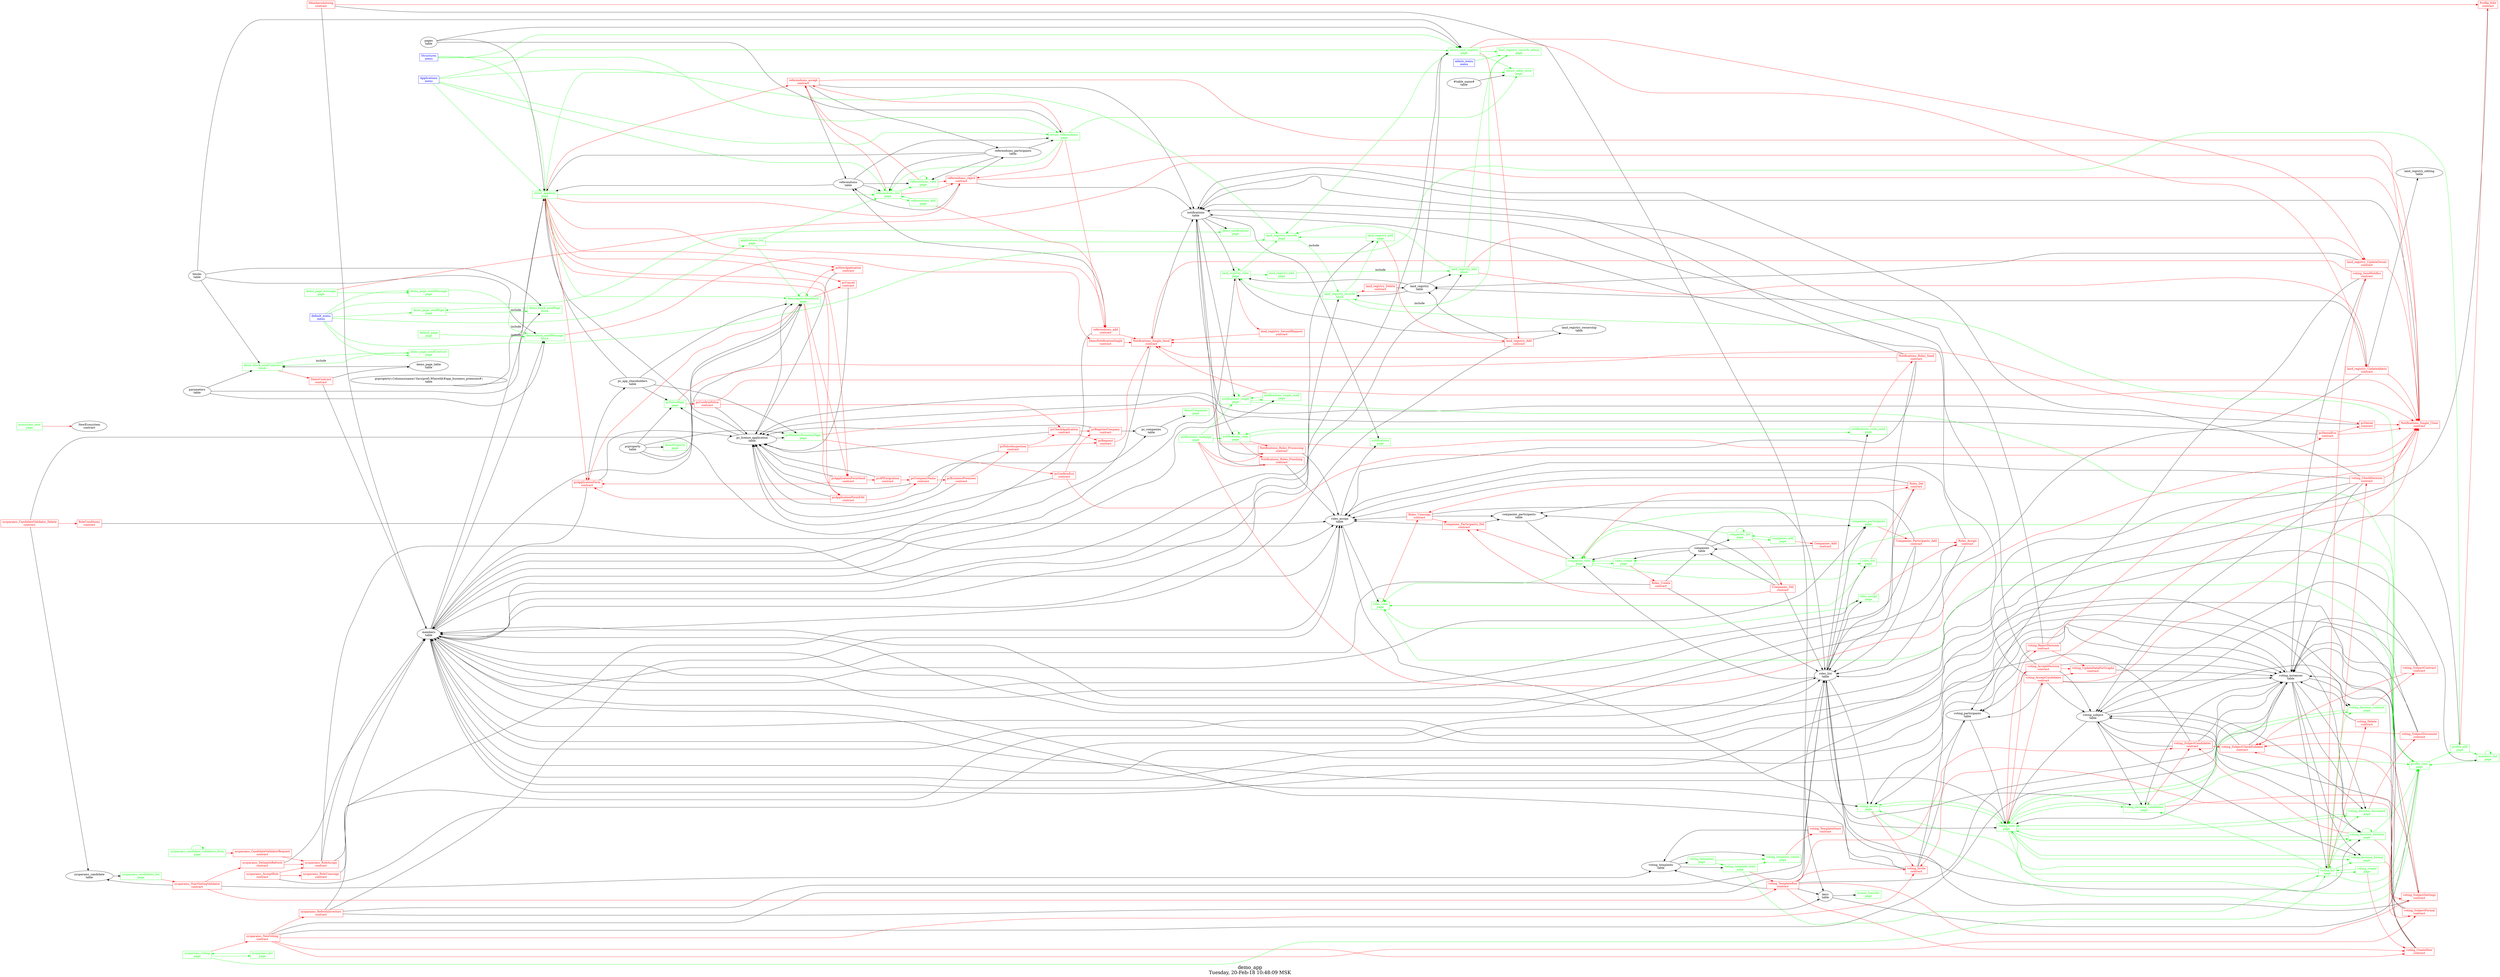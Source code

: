digraph G {
fontsize="24.0";
label="demo_app\nTuesday, 20-Feb-18 10:48:09 MSK";
rankdir=LR;
"demo_block_sendContract\nblock" -> "DemoContract\ncontract"  [ color=red ]
"parameters\ntable" -> "demo_block_sendContract\nblock"  [ color="" ]
"demo_page_table\ntable" -> "demo_block_sendContract\nblock"  [ color="" ]
"blocks\ntable" -> "demo_block_sendContract\nblock"  [ color="" ]
"demo_block_sendContract\nblock" -> "demo_page_sendContract\npage"  [ color=green ]
"demo_block_sendContract\nblock" [color=green, fontcolor=green, group=blocks, shape=record];
"demo_block_sendMessage\nblock" -> "DemoNotificationSingle\ncontract"  [ color=red ]
"parameters\ntable" -> "demo_block_sendMessage\nblock"  [ color="" ]
"members\ntable" -> "demo_block_sendMessage\nblock"  [ color="" ]
"blocks\ntable" -> "demo_block_sendMessage\nblock"  [ color="" ]
"demo_block_sendMessage\nblock" [color=green, fontcolor=green, group=blocks, shape=record];
"parameters\ntable" -> "demo_block_sendPage\nblock"  [ color="" ]
"blocks\ntable" -> "demo_block_sendPage\nblock"  [ color="" ]
"demo_block_sendPage\nblock" -> "demo_page_sendPage\npage"  [ color=green ]
"demo_block_sendPage\nblock" [color=green, fontcolor=green, group=blocks, shape=record];
"land_registry_edit\nblock" -> "land_registry_UpdateAdmin\ncontract"  [ color=red ]
"land_registry_edit\nblock" -> "land_registry_UpdateOwner\ncontract"  [ color=red ]
"land_registry\ntable" -> "land_registry_edit\nblock"  [ color="" ]
"members\ntable" -> "land_registry_edit\nblock"  [ color="" ]
"land_registry_edit\nblock" -> "land_registry_records\npage"  [ color=green ]
"land_registry_edit\nblock" -> "land_registry_records_admin\npage"  [ color=green ]
"land_registry_edit\nblock" [color=green, fontcolor=green, group=blocks, shape=record];
"land_registry_records\nblock" -> "land_registry_Delete\ncontract"  [ color=red ]
"land_registry\ntable" -> "land_registry_records\nblock"  [ color="" ]
"members\ntable" -> "land_registry_records\nblock"  [ color="" ]
"land_registry_records\nblock" -> "profile_view\npage"  [ color=green ]
"land_registry_records\nblock" -> "land_registry_view\npage"  [ color=green ]
"land_registry_records\nblock" -> "land_registry_add\npage"  [ color=green ]
"land_registry_records\nblock" [color=green, fontcolor=green, group=blocks, shape=record];
"Companies_Add\ncontract" -> "companies\ntable"  [ color="" ]
"Companies_Add\ncontract" [color=red, fontcolor=red, group=contracts, shape=record];
"Companies_Del\ncontract" -> "Companies_Participants_Del\ncontract"  [ color=red ]
"Companies_Del\ncontract" -> "roles_list\ntable"  [ color="" ]
"Companies_Del\ncontract" -> "companies_participants\ntable"  [ color="" ]
"Companies_Del\ncontract" -> "companies\ntable"  [ color="" ]
"Companies_Del\ncontract" [color=red, fontcolor=red, group=contracts, shape=record];
"Companies_Participants_Add\ncontract" -> "Roles_Assign\ncontract"  [ color=red ]
"Companies_Participants_Add\ncontract" -> "members\ntable"  [ color="" ]
"Companies_Participants_Add\ncontract" -> "roles_list\ntable"  [ color="" ]
"Companies_Participants_Add\ncontract" -> "companies_participants\ntable"  [ color="" ]
"Companies_Participants_Add\ncontract" [color=red, fontcolor=red, group=contracts, shape=record];
"Companies_Participants_Del\ncontract" -> "companies_participants\ntable"  [ color="" ]
"Companies_Participants_Del\ncontract" -> "roles_assign\ntable"  [ color="" ]
"Companies_Participants_Del\ncontract" [color=red, fontcolor=red, group=contracts, shape=record];
"DemoContract\ncontract" -> "members\ntable"  [ color="" ]
"DemoContract\ncontract" -> "demo_page_table\ntable"  [ color="" ]
"DemoContract\ncontract" [color=red, fontcolor=red, group=contracts, shape=record];
"DemoNotificationSingle\ncontract" -> "Notifications_Single_Send\ncontract"  [ color=red ]
"DemoNotificationSingle\ncontract" [color=red, fontcolor=red, group=contracts, shape=record];
"MembersAutoreg\ncontract" -> "Profile_Edit\ncontract"  [ color=red ]
"MembersAutoreg\ncontract" -> "keys\ntable"  [ color="" ]
"MembersAutoreg\ncontract" -> "members\ntable"  [ color="" ]
"MembersAutoreg\ncontract" [color=red, fontcolor=red, group=contracts, shape=record];
"Notifications_Roles_Finishing\ncontract" -> "notifications\ntable"  [ color="" ]
"Notifications_Roles_Finishing\ncontract" -> "roles_assign\ntable"  [ color="" ]
"Notifications_Roles_Finishing\ncontract" [color=red, fontcolor=red, group=contracts, shape=record];
"Notifications_Roles_Processing\ncontract" -> "notifications\ntable"  [ color="" ]
"Notifications_Roles_Processing\ncontract" -> "roles_assign\ntable"  [ color="" ]
"Notifications_Roles_Processing\ncontract" [color=red, fontcolor=red, group=contracts, shape=record];
"Notifications_Roles_Send\ncontract" -> "Notifications_Single_Send\ncontract"  [ color=red ]
"Notifications_Roles_Send\ncontract" -> "roles_assign\ntable"  [ color="" ]
"Notifications_Roles_Send\ncontract" -> "roles_list\ntable"  [ color="" ]
"Notifications_Roles_Send\ncontract" -> "notifications\ntable"  [ color="" ]
"Notifications_Roles_Send\ncontract" [color=red, fontcolor=red, group=contracts, shape=record];
"Notifications_Single_Close\ncontract" -> "notifications\ntable"  [ color="" ]
"Notifications_Single_Close\ncontract" [color=red, fontcolor=red, group=contracts, shape=record];
"Notifications_Single_Send\ncontract" -> "members\ntable"  [ color="" ]
"Notifications_Single_Send\ncontract" -> "notifications\ntable"  [ color="" ]
"Notifications_Single_Send\ncontract" [color=red, fontcolor=red, group=contracts, shape=record];
"Profile_Edit\ncontract" -> "members\ntable"  [ color="" ]
"Profile_Edit\ncontract" [color=red, fontcolor=red, group=contracts, shape=record];
"RoleConditions\ncontract" -> "roles_assign\ntable"  [ color="" ]
"RoleConditions\ncontract" [color=red, fontcolor=red, group=contracts, shape=record];
"Roles_Assign\ncontract" -> "roles_list\ntable"  [ color="" ]
"Roles_Assign\ncontract" -> "members\ntable"  [ color="" ]
"Roles_Assign\ncontract" -> "roles_assign\ntable"  [ color="" ]
"Roles_Assign\ncontract" [color=red, fontcolor=red, group=contracts, shape=record];
"Roles_Create\ncontract" -> "companies\ntable"  [ color="" ]
"Roles_Create\ncontract" -> "members\ntable"  [ color="" ]
"Roles_Create\ncontract" -> "roles_list\ntable"  [ color="" ]
"Roles_Create\ncontract" [color=red, fontcolor=red, group=contracts, shape=record];
"Roles_Del\ncontract" -> "Roles_Unassign\ncontract"  [ color=red ]
"Roles_Del\ncontract" -> "roles_list\ntable"  [ color="" ]
"Roles_Del\ncontract" -> "roles_assign\ntable"  [ color="" ]
"Roles_Del\ncontract" [color=red, fontcolor=red, group=contracts, shape=record];
"Roles_Unassign\ncontract" -> "Companies_Participants_Del\ncontract"  [ color=red ]
"Roles_Unassign\ncontract" -> "roles_assign\ntable"  [ color="" ]
"Roles_Unassign\ncontract" -> "roles_list\ntable"  [ color="" ]
"Roles_Unassign\ncontract" -> "companies_participants\ntable"  [ color="" ]
"Roles_Unassign\ncontract" [color=red, fontcolor=red, group=contracts, shape=record];
"land_registry_Add\ncontract" -> "Notifications_Single_Send\ncontract"  [ color=red ]
"land_registry_Add\ncontract" -> "members\ntable"  [ color="" ]
"land_registry_Add\ncontract" -> "land_registry\ntable"  [ color="" ]
"land_registry_Add\ncontract" -> "land_registry_ownership\ntable"  [ color="" ]
"land_registry_Add\ncontract" [color=red, fontcolor=red, group=contracts, shape=record];
"land_registry_Delete\ncontract" -> "land_registry\ntable"  [ color="" ]
"land_registry_Delete\ncontract" [color=red, fontcolor=red, group=contracts, shape=record];
"land_registry_SecondRequest\ncontract" -> "Notifications_Single_Send\ncontract"  [ color=red ]
"land_registry_SecondRequest\ncontract" [color=red, fontcolor=red, group=contracts, shape=record];
"land_registry_UpdateAdmin\ncontract" -> "Notifications_Single_Close\ncontract"  [ color=red ]
"land_registry_UpdateAdmin\ncontract" -> "land_registry\ntable"  [ color="" ]
"land_registry_UpdateAdmin\ncontract" -> "members\ntable"  [ color="" ]
"land_registry_UpdateAdmin\ncontract" -> "land_registry_editing\ntable"  [ color="" ]
"land_registry_UpdateAdmin\ncontract" [color=red, fontcolor=red, group=contracts, shape=record];
"land_registry_UpdateOwner\ncontract" -> "Notifications_Single_Close\ncontract"  [ color=red ]
"land_registry_UpdateOwner\ncontract" -> "land_registry\ntable"  [ color="" ]
"land_registry_UpdateOwner\ncontract" [color=red, fontcolor=red, group=contracts, shape=record];
"pcAPEmigration\ncontract" -> "pcCompanyName\ncontract"  [ color=red ]
"pcAPEmigration\ncontract" -> "pc_license_application\ntable"  [ color="" ]
"pcAPEmigration\ncontract" [color=red, fontcolor=red, group=contracts, shape=record];
"pcApplicationForm\ncontract" -> "members\ntable"  [ color="" ]
"pcApplicationForm\ncontract" -> "pc_license_application\ntable"  [ color="" ]
"pcApplicationForm\ncontract" -> "pc_app_shareholders\ntable"  [ color="" ]
"pcApplicationForm\ncontract" [color=red, fontcolor=red, group=contracts, shape=record];
"pcApplicationFormEdit\ncontract" -> "pcApplicationForm\ncontract"  [ color=red ]
"pcApplicationFormEdit\ncontract" -> "pcCompanyName\ncontract"  [ color=red ]
"pcApplicationFormEdit\ncontract" -> "pc_license_application\ntable"  [ color="" ]
"pcApplicationFormEdit\ncontract" [color=red, fontcolor=red, group=contracts, shape=record];
"pcApplicationFormSend\ncontract" -> "pcAPEmigration\ncontract"  [ color=red ]
"pcApplicationFormSend\ncontract" -> "pcApplicationForm\ncontract"  [ color=red ]
"pcApplicationFormSend\ncontract" -> "pc_license_application\ntable"  [ color="" ]
"pcApplicationFormSend\ncontract" [color=red, fontcolor=red, group=contracts, shape=record];
"pcBusinessPremises\ncontract" -> "pcPoliceInspection\ncontract"  [ color=red ]
"pcBusinessPremises\ncontract" -> "pc_license_application\ntable"  [ color="" ]
"pcBusinessPremises\ncontract" [color=red, fontcolor=red, group=contracts, shape=record];
"pcCancel\ncontract" -> "pc_license_application\ntable"  [ color="" ]
"pcCancel\ncontract" [color=red, fontcolor=red, group=contracts, shape=record];
"pcCheckApplication\ncontract" -> "pcRegisterCompany\ncontract"  [ color=red ]
"pcCheckApplication\ncontract" -> "pcRequest\ncontract"  [ color=red ]
"pcCheckApplication\ncontract" -> "pc_license_application\ntable"  [ color="" ]
"pcCheckApplication\ncontract" [color=red, fontcolor=red, group=contracts, shape=record];
"pcCompanyName\ncontract" -> "pcBusinessPremises\ncontract"  [ color=red ]
"pcCompanyName\ncontract" -> "pc_license_application\ntable"  [ color="" ]
"pcCompanyName\ncontract" -> "pc_companies\ntable"  [ color="" ]
"pcCompanyName\ncontract" [color=red, fontcolor=red, group=contracts, shape=record];
"pcConfirmEco\ncontract" -> "Notifications_Single_Close\ncontract"  [ color=red ]
"pcConfirmEco\ncontract" -> "pcRegisterCompany\ncontract"  [ color=red ]
"pcConfirmEco\ncontract" -> "pc_license_application\ntable"  [ color="" ]
"pcConfirmEco\ncontract" [color=red, fontcolor=red, group=contracts, shape=record];
"pcConfirmPolice\ncontract" -> "Notifications_Single_Close\ncontract"  [ color=red ]
"pcConfirmPolice\ncontract" -> "pcCheckApplication\ncontract"  [ color=red ]
"pcConfirmPolice\ncontract" -> "pc_license_application\ntable"  [ color="" ]
"pcConfirmPolice\ncontract" [color=red, fontcolor=red, group=contracts, shape=record];
"pcDenial\ncontract" -> "Notifications_Single_Close\ncontract"  [ color=red ]
"pcDenial\ncontract" -> "pc_license_application\ntable"  [ color="" ]
"pcDenial\ncontract" [color=red, fontcolor=red, group=contracts, shape=record];
"pcDenialEco\ncontract" -> "Notifications_Single_Close\ncontract"  [ color=red ]
"pcDenialEco\ncontract" -> "pcDenial\ncontract"  [ color=red ]
"pcDenialEco\ncontract" -> "pc_license_application\ntable"  [ color="" ]
"pcDenialEco\ncontract" [color=red, fontcolor=red, group=contracts, shape=record];
"pcNewApplication\ncontract" -> "pc_license_application\ntable"  [ color="" ]
"pcNewApplication\ncontract" [color=red, fontcolor=red, group=contracts, shape=record];
"pcPoliceInspection\ncontract" -> "pcCheckApplication\ncontract"  [ color=red ]
"pcPoliceInspection\ncontract" -> "pcRequest\ncontract"  [ color=red ]
"pcPoliceInspection\ncontract" -> "pc_license_application\ntable"  [ color="" ]
"pcPoliceInspection\ncontract" [color=red, fontcolor=red, group=contracts, shape=record];
"pcRegisterCompany\ncontract" -> "pc_license_application\ntable"  [ color="" ]
"pcRegisterCompany\ncontract" -> "pc_companies\ntable"  [ color="" ]
"pcRegisterCompany\ncontract" [color=red, fontcolor=red, group=contracts, shape=record];
"pcRequest\ncontract" -> "Notifications_Single_Send\ncontract"  [ color=red ]
"pcRequest\ncontract" [color=red, fontcolor=red, group=contracts, shape=record];
"referendums_accept\ncontract" -> "Notifications_Single_Close\ncontract"  [ color=red ]
"referendums_accept\ncontract" -> "referendums\ntable"  [ color="" ]
"referendums_accept\ncontract" -> "referendums_participants\ntable"  [ color="" ]
"referendums_accept\ncontract" -> "notifications\ntable"  [ color="" ]
"referendums_accept\ncontract" [color=red, fontcolor=red, group=contracts, shape=record];
"referendums_add\ncontract" -> "Notifications_Single_Send\ncontract"  [ color=red ]
"referendums_add\ncontract" -> "referendums\ntable"  [ color="" ]
"referendums_add\ncontract" -> "members\ntable"  [ color="" ]
"referendums_add\ncontract" [color=red, fontcolor=red, group=contracts, shape=record];
"referendums_reject\ncontract" -> "Notifications_Single_Close\ncontract"  [ color=red ]
"referendums_reject\ncontract" -> "referendums\ntable"  [ color="" ]
"referendums_reject\ncontract" -> "referendums_participants\ntable"  [ color="" ]
"referendums_reject\ncontract" -> "notifications\ntable"  [ color="" ]
"referendums_reject\ncontract" [color=red, fontcolor=red, group=contracts, shape=record];
"sysparams_AcceptRole\ncontract" -> "sysparams_RoleAssign\ncontract"  [ color=red ]
"sysparams_AcceptRole\ncontract" -> "sysparams_RoleUnassign\ncontract"  [ color=red ]
"sysparams_AcceptRole\ncontract" -> "roles_list\ntable"  [ color="" ]
"sysparams_AcceptRole\ncontract" [color=red, fontcolor=red, group=contracts, shape=record];
"sysparams_CandidateValidatorRequest\ncontract" -> "sysparams_RoleAssign\ncontract"  [ color=red ]
"sysparams_CandidateValidatorRequest\ncontract" [color=red, fontcolor=red, group=contracts, shape=record];
"sysparams_CandidateValidator_Delete\ncontract" -> "RoleConditions\ncontract"  [ color=red ]
"sysparams_CandidateValidator_Delete\ncontract" -> "sysparams_candidate\ntable"  [ color="" ]
"sysparams_CandidateValidator_Delete\ncontract" -> "roles_assign\ntable"  [ color="" ]
"sysparams_CandidateValidator_Delete\ncontract" [color=red, fontcolor=red, group=contracts, shape=record];
"sysparams_DelegateRefresh\ncontract" -> "sysparams_RoleAssign\ncontract"  [ color=red ]
"sysparams_DelegateRefresh\ncontract" -> "members\ntable"  [ color="" ]
"sysparams_DelegateRefresh\ncontract" [color=red, fontcolor=red, group=contracts, shape=record];
"sysparams_NewVoting\ncontract" -> "sysparams_RefreshInvestors\ncontract"  [ color=red ]
"sysparams_NewVoting\ncontract" -> "voting_CreateNew\ncontract"  [ color=red ]
"sysparams_NewVoting\ncontract" -> "voting_Invite\ncontract"  [ color=red ]
"sysparams_NewVoting\ncontract" -> "voting_SubjectFormal\ncontract"  [ color=red ]
"sysparams_NewVoting\ncontract" -> "voting_instances\ntable"  [ color="" ]
"sysparams_NewVoting\ncontract" -> "roles_list\ntable"  [ color="" ]
"sysparams_NewVoting\ncontract" [color=red, fontcolor=red, group=contracts, shape=record];
"sysparams_RefreshInvestors\ncontract" -> "roles_list\ntable"  [ color="" ]
"sysparams_RefreshInvestors\ncontract" -> "roles_assign\ntable"  [ color="" ]
"sysparams_RefreshInvestors\ncontract" -> "members\ntable"  [ color="" ]
"sysparams_RefreshInvestors\ncontract" -> "keys\ntable"  [ color="" ]
"sysparams_RefreshInvestors\ncontract" [color=red, fontcolor=red, group=contracts, shape=record];
"sysparams_RoleAssign\ncontract" -> "roles_list\ntable"  [ color="" ]
"sysparams_RoleAssign\ncontract" -> "members\ntable"  [ color="" ]
"sysparams_RoleAssign\ncontract" -> "roles_assign\ntable"  [ color="" ]
"sysparams_RoleAssign\ncontract" [color=red, fontcolor=red, group=contracts, shape=record];
"sysparams_RoleUnassign\ncontract" -> "roles_assign\ntable"  [ color="" ]
"sysparams_RoleUnassign\ncontract" [color=red, fontcolor=red, group=contracts, shape=record];
"sysparams_StartVotingValidator\ncontract" -> "sysparams_DelegateRefresh\ncontract"  [ color=red ]
"sysparams_StartVotingValidator\ncontract" -> "voting_TemplateRun\ncontract"  [ color=red ]
"sysparams_StartVotingValidator\ncontract" -> "voting_templates\ntable"  [ color="" ]
"sysparams_StartVotingValidator\ncontract" -> "sysparams_candidate\ntable"  [ color="" ]
"sysparams_StartVotingValidator\ncontract" [color=red, fontcolor=red, group=contracts, shape=record];
"voting_AcceptCandidates\ncontract" -> "Notifications_Single_Close\ncontract"  [ color=red ]
"voting_AcceptCandidates\ncontract" -> "voting_UpdateDataForGraphs\ncontract"  [ color=red ]
"voting_AcceptCandidates\ncontract" -> "voting_instances\ntable"  [ color="" ]
"voting_AcceptCandidates\ncontract" -> "voting_subject\ntable"  [ color="" ]
"voting_AcceptCandidates\ncontract" -> "voting_participants\ntable"  [ color="" ]
"voting_AcceptCandidates\ncontract" -> "notifications\ntable"  [ color="" ]
"voting_AcceptCandidates\ncontract" [color=red, fontcolor=red, group=contracts, shape=record];
"voting_AcceptDecision\ncontract" -> "Notifications_Single_Close\ncontract"  [ color=red ]
"voting_AcceptDecision\ncontract" -> "voting_UpdateDataForGraphs\ncontract"  [ color=red ]
"voting_AcceptDecision\ncontract" -> "voting_instances\ntable"  [ color="" ]
"voting_AcceptDecision\ncontract" -> "voting_subject\ntable"  [ color="" ]
"voting_AcceptDecision\ncontract" -> "voting_participants\ntable"  [ color="" ]
"voting_AcceptDecision\ncontract" -> "notifications\ntable"  [ color="" ]
"voting_AcceptDecision\ncontract" [color=red, fontcolor=red, group=contracts, shape=record];
"voting_CheckDecision\ncontract" -> "Notifications_Single_Close\ncontract"  [ color=red ]
"voting_CheckDecision\ncontract" -> "voting_instances\ntable"  [ color="" ]
"voting_CheckDecision\ncontract" -> "voting_subject\ntable"  [ color="" ]
"voting_CheckDecision\ncontract" -> "notifications\ntable"  [ color="" ]
"voting_CheckDecision\ncontract" -> "roles_list\ntable"  [ color="" ]
"voting_CheckDecision\ncontract" -> "roles_assign\ntable"  [ color="" ]
"voting_CheckDecision\ncontract" [color=red, fontcolor=red, group=contracts, shape=record];
"voting_CreateNew\ncontract" -> "voting_Invite\ncontract"  [ color=red ]
"voting_CreateNew\ncontract" -> "members\ntable"  [ color="" ]
"voting_CreateNew\ncontract" -> "voting_instances\ntable"  [ color="" ]
"voting_CreateNew\ncontract" [color=red, fontcolor=red, group=contracts, shape=record];
"voting_Delete\ncontract" -> "voting_instances\ntable"  [ color="" ]
"voting_Delete\ncontract" [color=red, fontcolor=red, group=contracts, shape=record];
"voting_Invite\ncontract" -> "voting_instances\ntable"  [ color="" ]
"voting_Invite\ncontract" -> "voting_participants\ntable"  [ color="" ]
"voting_Invite\ncontract" -> "members\ntable"  [ color="" ]
"voting_Invite\ncontract" -> "roles_assign\ntable"  [ color="" ]
"voting_Invite\ncontract" [color=red, fontcolor=red, group=contracts, shape=record];
"voting_RejectDecision\ncontract" -> "Notifications_Single_Close\ncontract"  [ color=red ]
"voting_RejectDecision\ncontract" -> "voting_UpdateDataForGraphs\ncontract"  [ color=red ]
"voting_RejectDecision\ncontract" -> "voting_instances\ntable"  [ color="" ]
"voting_RejectDecision\ncontract" -> "voting_participants\ntable"  [ color="" ]
"voting_RejectDecision\ncontract" -> "notifications\ntable"  [ color="" ]
"voting_RejectDecision\ncontract" [color=red, fontcolor=red, group=contracts, shape=record];
"voting_SendNotifics\ncontract" -> "Notifications_Single_Send\ncontract"  [ color=red ]
"voting_SendNotifics\ncontract" -> "voting_instances\ntable"  [ color="" ]
"voting_SendNotifics\ncontract" -> "voting_participants\ntable"  [ color="" ]
"voting_SendNotifics\ncontract" [color=red, fontcolor=red, group=contracts, shape=record];
"voting_SubjectCandidates\ncontract" -> "voting_SubjectCheckFulldata\ncontract"  [ color=red ]
"voting_SubjectCandidates\ncontract" -> "voting_instances\ntable"  [ color="" ]
"voting_SubjectCandidates\ncontract" -> "voting_subject\ntable"  [ color="" ]
"voting_SubjectCandidates\ncontract" -> "members\ntable"  [ color="" ]
"voting_SubjectCandidates\ncontract" [color=red, fontcolor=red, group=contracts, shape=record];
"voting_SubjectCheckFulldata\ncontract" -> "voting_instances\ntable"  [ color="" ]
"voting_SubjectCheckFulldata\ncontract" -> "voting_subject\ntable"  [ color="" ]
"voting_SubjectCheckFulldata\ncontract" [color=red, fontcolor=red, group=contracts, shape=record];
"voting_SubjectContract\ncontract" -> "voting_SubjectCheckFulldata\ncontract"  [ color=red ]
"voting_SubjectContract\ncontract" -> "voting_instances\ntable"  [ color="" ]
"voting_SubjectContract\ncontract" -> "voting_subject\ntable"  [ color="" ]
"voting_SubjectContract\ncontract" [color=red, fontcolor=red, group=contracts, shape=record];
"voting_SubjectDocument\ncontract" -> "voting_SubjectCheckFulldata\ncontract"  [ color=red ]
"voting_SubjectDocument\ncontract" -> "voting_instances\ntable"  [ color="" ]
"voting_SubjectDocument\ncontract" -> "voting_subject\ntable"  [ color="" ]
"voting_SubjectDocument\ncontract" [color=red, fontcolor=red, group=contracts, shape=record];
"voting_SubjectFormal\ncontract" -> "voting_SubjectCheckFulldata\ncontract"  [ color=red ]
"voting_SubjectFormal\ncontract" -> "voting_instances\ntable"  [ color="" ]
"voting_SubjectFormal\ncontract" -> "voting_subject\ntable"  [ color="" ]
"voting_SubjectFormal\ncontract" [color=red, fontcolor=red, group=contracts, shape=record];
"voting_SubjectSettings\ncontract" -> "voting_SubjectCheckFulldata\ncontract"  [ color=red ]
"voting_SubjectSettings\ncontract" -> "voting_instances\ntable"  [ color="" ]
"voting_SubjectSettings\ncontract" -> "roles_list\ntable"  [ color="" ]
"voting_SubjectSettings\ncontract" [color=red, fontcolor=red, group=contracts, shape=record];
"voting_TemplateRun\ncontract" -> "voting_CreateNew\ncontract"  [ color=red ]
"voting_TemplateRun\ncontract" -> "voting_Invite\ncontract"  [ color=red ]
"voting_TemplateRun\ncontract" -> "voting_SubjectCandidates\ncontract"  [ color=red ]
"voting_TemplateRun\ncontract" -> "voting_SubjectSettings\ncontract"  [ color=red ]
"voting_TemplateRun\ncontract" -> "voting_templates\ntable"  [ color="" ]
"voting_TemplateRun\ncontract" -> "keys\ntable"  [ color="" ]
"voting_TemplateRun\ncontract" -> "voting_instances\ntable"  [ color="" ]
"voting_TemplateRun\ncontract" -> "roles_list\ntable"  [ color="" ]
"voting_TemplateRun\ncontract" [color=red, fontcolor=red, group=contracts, shape=record];
"voting_TemplateStore\ncontract" -> "voting_templates\ntable"  [ color="" ]
"voting_TemplateStore\ncontract" [color=red, fontcolor=red, group=contracts, shape=record];
"voting_UpdateDataForGraphs\ncontract" -> "voting_instances\ntable"  [ color="" ]
"voting_UpdateDataForGraphs\ncontract" [color=red, fontcolor=red, group=contracts, shape=record];
"Applications\nmenu" -> "referendums_list\npage"  [ color=green ]
"Applications\nmenu" -> "land_registry_records\npage"  [ color=green ]
"Applications\nmenu" -> "struct_land_registry\npage"  [ color=green ]
"Applications\nmenu" -> "struct_referendums\npage"  [ color=green ]
"Applications\nmenu" -> "struct_appform\npage"  [ color=green ]
"Applications\nmenu" [color=blue, fontcolor=blue, group=menus, shape=record];
"Structures\nmenu" -> "struct_land_registry\npage"  [ color=green ]
"Structures\nmenu" -> "struct_referendums\npage"  [ color=green ]
"Structures\nmenu" -> "struct_appform\npage"  [ color=green ]
"Structures\nmenu" [color=blue, fontcolor=blue, group=menus, shape=record];
"admin_menu\nmenu" -> "land_registry_records_admin\npage"  [ color=green ]
"admin_menu\nmenu" [color=blue, fontcolor=blue, group=menus, shape=record];
"default_menu\nmenu" -> "demo_page_sendPage\npage"  [ color=green ]
"default_menu\nmenu" -> "demo_page_sendContract\npage"  [ color=green ]
"default_menu\nmenu" -> "demo_page_sendMessage\npage"  [ color=green ]
"default_menu\nmenu" -> "demo_notifications\npage"  [ color=green ]
"default_menu\nmenu" -> "profile_edit\npage"  [ color=green ]
"default_menu\nmenu" -> "applications_list\npage"  [ color=green ]
"default_menu\nmenu" [color=blue, fontcolor=blue, group=menus, shape=record];
"applications_list\npage" -> "referendums_list\npage"  [ color=green ]
"applications_list\npage" -> "land_registry_records\npage"  [ color=green ]
"applications_list\npage" -> "demoApplicationForm\npage"  [ color=green ]
"applications_list\npage" [color=green, fontcolor=green, group=pages, shape=record];
"companies_add\npage" -> "Companies_Add\ncontract"  [ color=red ]
"companies_add\npage" -> "companies_list\npage"  [ color=green ]
"companies_add\npage" [color=green, fontcolor=green, group=pages, shape=record];
"companies_list\npage" -> "Companies_Del\ncontract"  [ color=red ]
"companies\ntable" -> "companies_list\npage"  [ color="" ]
"companies_list\npage" -> "companies_view\npage"  [ color=green ]
"companies_list\npage" -> "companies_list\npage"  [ color=green ]
"companies_list\npage" -> "companies_add\npage"  [ color=green ]
"companies_list\npage" [color=green, fontcolor=green, group=pages, shape=record];
"companies_participants\npage" -> "Companies_Participants_Add\ncontract"  [ color=red ]
"companies\ntable" -> "companies_participants\npage"  [ color="" ]
"members\ntable" -> "companies_participants\npage"  [ color="" ]
"roles_list\ntable" -> "companies_participants\npage"  [ color="" ]
"companies_participants\npage" -> "companies_view\npage"  [ color=green ]
"companies_participants\npage" [color=green, fontcolor=green, group=pages, shape=record];
"companies_view\npage" -> "Roles_Del\ncontract"  [ color=red ]
"companies_view\npage" -> "Companies_Participants_Del\ncontract"  [ color=red ]
"companies\ntable" -> "companies_view\npage"  [ color="" ]
"roles_list\ntable" -> "companies_view\npage"  [ color="" ]
"companies_participants\ntable" -> "companies_view\npage"  [ color="" ]
"companies_view\npage" -> "roles_view\npage"  [ color=green ]
"companies_view\npage" -> "companies_view\npage"  [ color=green ]
"companies_view\npage" -> "roles_create\npage"  [ color=green ]
"companies_view\npage" -> "profile_view\npage"  [ color=green ]
"companies_view\npage" [color=green, fontcolor=green, group=pages, shape=record];
"default_page\npage" -> "demo_block_sendMessage\nblock"  [ color=green, label=include ]
"default_page\npage" [color=green, fontcolor=green, group=pages, shape=record];
"demoApplicationForm\npage" -> "pcApplicationFormEdit\ncontract"  [ color=red ]
"demoApplicationForm\npage" -> "pcNewApplication\ncontract"  [ color=red ]
"demoApplicationForm\npage" -> "pcApplicationFormSend\ncontract"  [ color=red ]
"demoApplicationForm\npage" -> "pcApplicationForm\ncontract"  [ color=red ]
"demoApplicationForm\npage" -> "pcCancel\ncontract"  [ color=red ]
"members\ntable" -> "demoApplicationForm\npage"  [ color="" ]
"pc_license_application\ntable" -> "demoApplicationForm\npage"  [ color="" ]
"pc_app_shareholders\ntable" -> "demoApplicationForm\npage"  [ color="" ]
"pcproperty\ntable" -> "demoApplicationForm\npage"  [ color="" ]
"pcproperty\ntable" -> "demoApplicationForm\npage"  [ color="" ]
"demoApplicationForm\npage" -> "demoApplicationForm\npage"  [ color=green ]
"demoApplicationForm\npage" [color=green, fontcolor=green, group=pages, shape=record];
"pc_companies\ntable" -> "demoCompanies\npage"  [ color="" ]
"demoCompanies\npage" [color=green, fontcolor=green, group=pages, shape=record];
"pcproperty\ntable" -> "demoProperty\npage"  [ color="" ]
"demoProperty\npage" [color=green, fontcolor=green, group=pages, shape=record];
"notifications\ntable" -> "demo_notifications\npage"  [ color="" ]
"demo_notifications\npage" [color=green, fontcolor=green, group=pages, shape=record];
"demo_page_message\npage" -> "Notifications_Single_Close\ncontract"  [ color=red ]
"demo_page_message\npage" -> "demo_page_sendMessage\npage"  [ color=green ]
"demo_page_message\npage" [color=green, fontcolor=green, group=pages, shape=record];
"demo_page_sendContract\npage" -> "demo_block_sendContract\nblock"  [ color=green, label=include ]
"demo_page_sendContract\npage" [color=green, fontcolor=green, group=pages, shape=record];
"demo_page_sendMessage\npage" -> "demo_block_sendMessage\nblock"  [ color=green, label=include ]
"demo_page_sendMessage\npage" [color=green, fontcolor=green, group=pages, shape=record];
"demo_page_sendPage\npage" -> "demo_block_sendPage\nblock"  [ color=green, label=include ]
"demo_page_sendPage\npage" [color=green, fontcolor=green, group=pages, shape=record];
"ecosystem_new\npage" -> "NewEcosystem\ncontract"  [ color=red ]
"ecosystem_new\npage" [color=green, fontcolor=green, group=pages, shape=record];
"land_registry_add\npage" -> "land_registry_Add\ncontract"  [ color=red ]
"members\ntable" -> "land_registry_add\npage"  [ color="" ]
"land_registry_add\npage" -> "land_registry_records\npage"  [ color=green ]
"land_registry_add\npage" [color=green, fontcolor=green, group=pages, shape=record];
"land_registry_edit\npage" -> "land_registry_edit\nblock"  [ color=green, label=include ]
"land_registry_edit\npage" [color=green, fontcolor=green, group=pages, shape=record];
"land_registry_records\npage" -> "land_registry_records\nblock"  [ color=green, label=include ]
"land_registry_records\npage" [color=green, fontcolor=green, group=pages, shape=record];
"land_registry_records_admin\npage" -> "land_registry_records\nblock"  [ color=green, label=include ]
"land_registry_records_admin\npage" [color=green, fontcolor=green, group=pages, shape=record];
"land_registry_view\npage" -> "land_registry_SecondRequest\ncontract"  [ color=red ]
"land_registry\ntable" -> "land_registry_view\npage"  [ color="" ]
"land_registry_ownership\ntable" -> "land_registry_view\npage"  [ color="" ]
"members\ntable" -> "land_registry_view\npage"  [ color="" ]
"notifications\ntable" -> "land_registry_view\npage"  [ color="" ]
"land_registry_view\npage" -> "land_registry_records\npage"  [ color=green ]
"land_registry_view\npage" -> "land_registry_view\npage"  [ color=green ]
"land_registry_view\npage" -> "land_registry_edit\npage"  [ color=green ]
"land_registry_view\npage" [color=green, fontcolor=green, group=pages, shape=record];
"members\ntable" -> "members_list\npage"  [ color="" ]
"members_list\npage" -> "profile_view\npage"  [ color=green ]
"members_list\npage" -> "members_list\npage"  [ color=green ]
"members_list\npage" [color=green, fontcolor=green, group=pages, shape=record];
"keys\ntable" -> "money_transfer\npage"  [ color="" ]
"money_transfer\npage" [color=green, fontcolor=green, group=pages, shape=record];
"notifications\ntable" -> "notifications\npage"  [ color="" ]
"roles_assign\ntable" -> "notifications\npage"  [ color="" ]
"notifications\npage" [color=green, fontcolor=green, group=pages, shape=record];
"notifications_roles\npage" -> "Notifications_Roles_Processing\ncontract"  [ color=red ]
"notifications_roles\npage" -> "Notifications_Roles_Finishing\ncontract"  [ color=red ]
"notifications\ntable" -> "notifications_roles\npage"  [ color="" ]
"notifications_roles\npage" -> "notifications_roles\npage"  [ color=green ]
"notifications_roles\npage" -> "notifications_roles_send\npage"  [ color=green ]
"notifications_roles\npage" [color=green, fontcolor=green, group=pages, shape=record];
"notifications_roles_send\npage" -> "Notifications_Roles_Send\ncontract"  [ color=red ]
"roles_list\ntable" -> "notifications_roles_send\npage"  [ color="" ]
"notifications_roles_send\npage" -> "notifications_roles\npage"  [ color=green ]
"notifications_roles_send\npage" [color=green, fontcolor=green, group=pages, shape=record];
"notifications_single\npage" -> "Notifications_Single_Close\ncontract"  [ color=red ]
"notifications\ntable" -> "notifications_single\npage"  [ color="" ]
"notifications_single\npage" -> "profile_view\npage"  [ color=green ]
"notifications_single\npage" -> "notifications_single\npage"  [ color=green ]
"notifications_single\npage" -> "notifications_single_send\npage"  [ color=green ]
"notifications_single\npage" [color=green, fontcolor=green, group=pages, shape=record];
"notifications_single_send\npage" -> "Notifications_Single_Send\ncontract"  [ color=red ]
"members\ntable" -> "notifications_single_send\npage"  [ color="" ]
"notifications_single_send\npage" -> "notifications_single\npage"  [ color=green ]
"notifications_single_send\npage" [color=green, fontcolor=green, group=pages, shape=record];
"notifications_testpage\npage" -> "Notifications_Single_Close\ncontract"  [ color=red ]
"notifications_testpage\npage" -> "Notifications_Roles_Processing\ncontract"  [ color=red ]
"notifications_testpage\npage" -> "Notifications_Roles_Finishing\ncontract"  [ color=red ]
"notifications_testpage\npage" -> "notifications_single\npage"  [ color=green ]
"notifications_testpage\npage" -> "notifications_roles\npage"  [ color=green ]
"notifications_testpage\npage" [color=green, fontcolor=green, group=pages, shape=record];
"pcMinistryEconomyPage\npage" -> "pcDenialEco\ncontract"  [ color=red ]
"pcMinistryEconomyPage\npage" -> "pcConfirmEco\ncontract"  [ color=red ]
"pc_license_application\ntable" -> "pcMinistryEconomyPage\npage"  [ color="" ]
"pcproperty\ntable" -> "pcMinistryEconomyPage\npage"  [ color="" ]
"pc_app_shareholders\ntable" -> "pcMinistryEconomyPage\npage"  [ color="" ]
"pcMinistryEconomyPage\npage" [color=green, fontcolor=green, group=pages, shape=record];
"pcPolicePage\npage" -> "pcDenial\ncontract"  [ color=red ]
"pcPolicePage\npage" -> "pcConfirmPolice\ncontract"  [ color=red ]
"pc_license_application\ntable" -> "pcPolicePage\npage"  [ color="" ]
"pcproperty\ntable" -> "pcPolicePage\npage"  [ color="" ]
"pc_app_shareholders\ntable" -> "pcPolicePage\npage"  [ color="" ]
"pcPolicePage\npage" [color=green, fontcolor=green, group=pages, shape=record];
"profile_edit\npage" -> "Profile_Edit\ncontract"  [ color=red ]
"members\ntable" -> "profile_edit\npage"  [ color="" ]
"profile_edit\npage" -> "members_list\npage"  [ color=green ]
"profile_edit\npage" [color=green, fontcolor=green, group=pages, shape=record];
"members\ntable" -> "profile_view\npage"  [ color="" ]
"keys\ntable" -> "profile_view\npage"  [ color="" ]
"profile_view\npage" -> "profile_edit\npage"  [ color=green ]
"profile_view\npage" [color=green, fontcolor=green, group=pages, shape=record];
"referendums_add\npage" -> "referendums_add\ncontract"  [ color=red ]
"referendums_add\npage" -> "referendums_list\npage"  [ color=green ]
"referendums_add\npage" [color=green, fontcolor=green, group=pages, shape=record];
"referendums_list\npage" -> "referendums_reject\ncontract"  [ color=red ]
"referendums_list\npage" -> "referendums_accept\ncontract"  [ color=red ]
"referendums\ntable" -> "referendums_list\npage"  [ color="" ]
"referendums_participants\ntable" -> "referendums_list\npage"  [ color="" ]
"referendums_list\npage" -> "referendums_view\npage"  [ color=green ]
"referendums_list\npage" -> "referendums_list\npage"  [ color=green ]
"referendums_list\npage" -> "referendums_add\npage"  [ color=green ]
"referendums_list\npage" [color=green, fontcolor=green, group=pages, shape=record];
"referendums_view\npage" -> "referendums_accept\ncontract"  [ color=red ]
"referendums_view\npage" -> "referendums_reject\ncontract"  [ color=red ]
"referendums\ntable" -> "referendums_view\npage"  [ color="" ]
"referendums_participants\ntable" -> "referendums_view\npage"  [ color="" ]
"referendums_view\npage" -> "referendums_view\npage"  [ color=green ]
"referendums_view\npage" [color=green, fontcolor=green, group=pages, shape=record];
"roles_assign\npage" -> "Roles_Assign\ncontract"  [ color=red ]
"roles_list\ntable" -> "roles_assign\npage"  [ color="" ]
"members\ntable" -> "roles_assign\npage"  [ color="" ]
"roles_assign\npage" -> "roles_view\npage"  [ color=green ]
"roles_assign\npage" [color=green, fontcolor=green, group=pages, shape=record];
"roles_create\npage" -> "Roles_Create\ncontract"  [ color=red ]
"companies\ntable" -> "roles_create\npage"  [ color="" ]
"roles_create\npage" -> "companies_view\npage"  [ color=green ]
"roles_create\npage" -> "roles_list\npage"  [ color=green ]
"roles_create\npage" [color=green, fontcolor=green, group=pages, shape=record];
"roles_list\npage" -> "Roles_Del\ncontract"  [ color=red ]
"roles_list\ntable" -> "roles_list\npage"  [ color="" ]
"roles_list\npage" -> "profile_view\npage"  [ color=green ]
"roles_list\npage" -> "roles_view\npage"  [ color=green ]
"roles_list\npage" -> "roles_create\npage"  [ color=green ]
"roles_list\npage" [color=green, fontcolor=green, group=pages, shape=record];
"roles_view\npage" -> "Roles_Unassign\ncontract"  [ color=red ]
"roles_assign\ntable" -> "roles_view\npage"  [ color="" ]
"roles_view\npage" -> "profile_view\npage"  [ color=green ]
"roles_view\npage" -> "roles_view\npage"  [ color=green ]
"roles_view\npage" [color=green, fontcolor=green, group=pages, shape=record];
"struct_appform\npage" -> "pcApplicationFormEdit\ncontract"  [ color=red ]
"struct_appform\npage" -> "pcNewApplication\ncontract"  [ color=red ]
"struct_appform\npage" -> "pcApplicationFormSend\ncontract"  [ color=red ]
"struct_appform\npage" -> "pcApplicationForm\ncontract"  [ color=red ]
"struct_appform\npage" -> "pcCancel\ncontract"  [ color=red ]
"struct_appform\npage" -> "referendums_accept\ncontract"  [ color=red ]
"struct_appform\npage" -> "referendums_add\ncontract"  [ color=red ]
"struct_appform\npage" -> "referendums_reject\ncontract"  [ color=red ]
"pages\ntable" -> "struct_appform\npage"  [ color="" ]
"members\ntable" -> "struct_appform\npage"  [ color="" ]
"pc_license_application\ntable" -> "struct_appform\npage"  [ color="" ]
"pc_app_shareholders\ntable" -> "struct_appform\npage"  [ color="" ]
"pcproperty).Columns(name).Vars(pref).WhereId(#app_business_premises#)\ntable" -> "struct_appform\npage"  [ color="" ]
"referendums\ntable" -> "struct_appform\npage"  [ color="" ]
"referendums_participants\ntable" -> "struct_appform\npage"  [ color="" ]
"struct_appform\npage" -> "struct_table_show\npage"  [ color=green ]
"struct_appform\npage" -> "demoApplicationForm\npage"  [ color=green ]
"struct_appform\npage" -> "referendums_list\npage"  [ color=green ]
"struct_appform\npage" [color=green, fontcolor=green, group=pages, shape=record];
"struct_land_registry\npage" -> "land_registry_Add\ncontract"  [ color=red ]
"struct_land_registry\npage" -> "land_registry_UpdateAdmin\ncontract"  [ color=red ]
"struct_land_registry\npage" -> "land_registry_UpdateOwner\ncontract"  [ color=red ]
"blocks\ntable" -> "struct_land_registry\npage"  [ color="" ]
"land_registry\ntable" -> "struct_land_registry\npage"  [ color="" ]
"pages\ntable" -> "struct_land_registry\npage"  [ color="" ]
"members\ntable" -> "struct_land_registry\npage"  [ color="" ]
"struct_land_registry\npage" -> "struct_table_show\npage"  [ color=green ]
"struct_land_registry\npage" -> "land_registry_records\npage"  [ color=green ]
"struct_land_registry\npage" -> "land_registry_records_admin\npage"  [ color=green ]
"struct_land_registry\npage" [color=green, fontcolor=green, group=pages, shape=record];
"struct_referendums\npage" -> "referendums_reject\ncontract"  [ color=red ]
"struct_referendums\npage" -> "referendums_accept\ncontract"  [ color=red ]
"struct_referendums\npage" -> "referendums_add\ncontract"  [ color=red ]
"pages\ntable" -> "struct_referendums\npage"  [ color="" ]
"referendums\ntable" -> "struct_referendums\npage"  [ color="" ]
"referendums_participants\ntable" -> "struct_referendums\npage"  [ color="" ]
"struct_referendums\npage" -> "struct_table_show\npage"  [ color=green ]
"struct_referendums\npage" -> "referendums_list\npage"  [ color=green ]
"struct_referendums\npage" [color=green, fontcolor=green, group=pages, shape=record];
"#table_name#\ntable" -> "struct_table_show\npage"  [ color="" ]
"struct_table_show\npage" [color=green, fontcolor=green, group=pages, shape=record];
"sysparams_candidate_validators_form\npage" -> "sysparams_CandidateValidatorRequest\ncontract"  [ color=red ]
"sysparams_candidate_validators_form\npage" -> "sysparams_candidate_validators_form\npage"  [ color=green ]
"sysparams_candidate_validators_form\npage" [color=green, fontcolor=green, group=pages, shape=record];
"sysparams_candidates_list\npage" -> "sysparams_StartVotingValidator\ncontract"  [ color=red ]
"sysparams_candidate\ntable" -> "sysparams_candidates_list\npage"  [ color="" ]
"sysparams_candidates_list\npage" [color=green, fontcolor=green, group=pages, shape=record];
"sysparams_list\npage" -> "sysparams_voting\npage"  [ color=green ]
"sysparams_list\npage" [color=green, fontcolor=green, group=pages, shape=record];
"sysparams_voting\npage" -> "sysparams_NewVoting\ncontract"  [ color=red ]
"sysparams_voting\npage" -> "sysparams_list\npage"  [ color=green ]
"sysparams_voting\npage" -> "voting_list\npage"  [ color=green ]
"sysparams_voting\npage" [color=green, fontcolor=green, group=pages, shape=record];
"voting_create\npage" -> "voting_CreateNew\ncontract"  [ color=red ]
"voting_create\npage" -> "voting_list\npage"  [ color=green ]
"voting_create\npage" [color=green, fontcolor=green, group=pages, shape=record];
"voting_decision_candidates\npage" -> "voting_SubjectCandidates\ncontract"  [ color=red ]
"voting_decision_candidates\npage" -> "voting_SubjectSettings\ncontract"  [ color=red ]
"voting_instances\ntable" -> "voting_decision_candidates\npage"  [ color="" ]
"voting_subject\ntable" -> "voting_decision_candidates\npage"  [ color="" ]
"roles_list\ntable" -> "voting_decision_candidates\npage"  [ color="" ]
"voting_decision_candidates\npage" -> "voting_decision_candidates\npage"  [ color=green ]
"voting_decision_candidates\npage" -> "profile_view\npage"  [ color=green ]
"voting_decision_candidates\npage" -> "voting_view\npage"  [ color=green ]
"voting_decision_candidates\npage" [color=green, fontcolor=green, group=pages, shape=record];
"voting_decision_contract\npage" -> "voting_SubjectContract\ncontract"  [ color=red ]
"voting_instances\ntable" -> "voting_decision_contract\npage"  [ color="" ]
"voting_subject\ntable" -> "voting_decision_contract\npage"  [ color="" ]
"voting_decision_contract\npage" -> "voting_view\npage"  [ color=green ]
"voting_decision_contract\npage" [color=green, fontcolor=green, group=pages, shape=record];
"voting_decision_document\npage" -> "voting_SubjectDocument\ncontract"  [ color=red ]
"voting_instances\ntable" -> "voting_decision_document\npage"  [ color="" ]
"voting_subject\ntable" -> "voting_decision_document\npage"  [ color="" ]
"voting_decision_document\npage" -> "voting_view\npage"  [ color=green ]
"voting_decision_document\npage" [color=green, fontcolor=green, group=pages, shape=record];
"voting_decision_election\npage" -> "voting_SubjectCandidates\ncontract"  [ color=red ]
"voting_decision_election\npage" -> "voting_SubjectSettings\ncontract"  [ color=red ]
"voting_instances\ntable" -> "voting_decision_election\npage"  [ color="" ]
"members\ntable" -> "voting_decision_election\npage"  [ color="" ]
"voting_subject\ntable" -> "voting_decision_election\npage"  [ color="" ]
"roles_list\ntable" -> "voting_decision_election\npage"  [ color="" ]
"voting_decision_election\npage" -> "voting_decision_election\npage"  [ color=green ]
"voting_decision_election\npage" -> "profile_view\npage"  [ color=green ]
"voting_decision_election\npage" -> "voting_view\npage"  [ color=green ]
"voting_decision_election\npage" [color=green, fontcolor=green, group=pages, shape=record];
"voting_decision_formal\npage" -> "voting_SubjectFormal\ncontract"  [ color=red ]
"voting_instances\ntable" -> "voting_decision_formal\npage"  [ color="" ]
"voting_subject\ntable" -> "voting_decision_formal\npage"  [ color="" ]
"voting_decision_formal\npage" -> "voting_view\npage"  [ color=green ]
"voting_decision_formal\npage" [color=green, fontcolor=green, group=pages, shape=record];
"voting_invite\npage" -> "voting_Invite\ncontract"  [ color=red ]
"voting_instances\ntable" -> "voting_invite\npage"  [ color="" ]
"voting_participants\ntable" -> "voting_invite\npage"  [ color="" ]
"members\ntable" -> "voting_invite\npage"  [ color="" ]
"roles_list\ntable" -> "voting_invite\npage"  [ color="" ]
"voting_invite\npage" -> "profile_view\npage"  [ color=green ]
"voting_invite\npage" -> "voting_view\npage"  [ color=green ]
"voting_invite\npage" [color=green, fontcolor=green, group=pages, shape=record];
"voting_list\npage" -> "voting_SendNotifics\ncontract"  [ color=red ]
"voting_list\npage" -> "voting_CheckDecision\ncontract"  [ color=red ]
"voting_list\npage" -> "voting_Delete\ncontract"  [ color=red ]
"voting_instances\ntable" -> "voting_list\npage"  [ color="" ]
"voting_list\npage" -> "voting_view\npage"  [ color=green ]
"voting_list\npage" -> "voting_decision_candidates\npage"  [ color=green ]
"voting_list\npage" -> "voting_decision_election\npage"  [ color=green ]
"voting_list\npage" -> "voting_decision_document\npage"  [ color=green ]
"voting_list\npage" -> "voting_decision_formal\npage"  [ color=green ]
"voting_list\npage" -> "voting_decision_contract\npage"  [ color=green ]
"voting_list\npage" -> "voting_invite\npage"  [ color=green ]
"voting_list\npage" -> "voting_list\npage"  [ color=green ]
"voting_list\npage" -> "profile_view\npage"  [ color=green ]
"voting_list\npage" -> "voting_create\npage"  [ color=green ]
"voting_list\npage" [color=green, fontcolor=green, group=pages, shape=record];
"voting_template_create\npage" -> "voting_TemplateStore\ncontract"  [ color=red ]
"voting_templates\ntable" -> "voting_template_create\npage"  [ color="" ]
"voting_template_create\npage" [color=green, fontcolor=green, group=pages, shape=record];
"voting_template_start\npage" -> "voting_TemplateRun\ncontract"  [ color=red ]
"voting_templates\ntable" -> "voting_template_start\npage"  [ color="" ]
"voting_template_start\npage" -> "voting_template_create\npage"  [ color=green ]
"voting_template_start\npage" -> "voting_list\npage"  [ color=green ]
"voting_template_start\npage" [color=green, fontcolor=green, group=pages, shape=record];
"voting_templates\ntable" -> "voting_templates\npage"  [ color="" ]
"voting_templates\npage" -> "voting_template_start\npage"  [ color=green ]
"voting_templates\npage" -> "voting_template_create\npage"  [ color=green ]
"voting_templates\npage" [color=green, fontcolor=green, group=pages, shape=record];
"voting_view\npage" -> "voting_AcceptCandidates\ncontract"  [ color=red ]
"voting_view\npage" -> "voting_RejectDecision\ncontract"  [ color=red ]
"voting_view\npage" -> "voting_AcceptDecision\ncontract"  [ color=red ]
"voting_instances\ntable" -> "voting_view\npage"  [ color="" ]
"voting_participants\ntable" -> "voting_view\npage"  [ color="" ]
"roles_list\ntable" -> "voting_view\npage"  [ color="" ]
"voting_subject\ntable" -> "voting_view\npage"  [ color="" ]
"members\ntable" -> "voting_view\npage"  [ color="" ]
"voting_view\npage" -> "profile_view\npage"  [ color=green ]
"voting_view\npage" -> "voting_view\npage"  [ color=green ]
"voting_view\npage" -> "voting_decision_candidates\npage"  [ color=green ]
"voting_view\npage" -> "voting_decision_election\npage"  [ color=green ]
"voting_view\npage" -> "voting_decision_document\npage"  [ color=green ]
"voting_view\npage" -> "voting_decision_formal\npage"  [ color=green ]
"voting_view\npage" -> "voting_decision_contract\npage"  [ color=green ]
"voting_view\npage" -> "voting_invite\npage"  [ color=green ]
"voting_view\npage" [color=green, fontcolor=green, group=pages, shape=record];
"companies\ntable" [color="", fontcolor="", group=tables, shape=""];
"companies_participants\ntable" [color="", fontcolor="", group=tables, shape=""];
"demo_page_table\ntable" [color="", fontcolor="", group=tables, shape=""];
"land_registry\ntable" [color="", fontcolor="", group=tables, shape=""];
"land_registry_editing\ntable" [color="", fontcolor="", group=tables, shape=""];
"land_registry_ownership\ntable" [color="", fontcolor="", group=tables, shape=""];
"members\ntable" [color="", fontcolor="", group=tables, shape=""];
"pc_app_shareholders\ntable" [color="", fontcolor="", group=tables, shape=""];
"pc_companies\ntable" [color="", fontcolor="", group=tables, shape=""];
"pc_license_application\ntable" [color="", fontcolor="", group=tables, shape=""];
"pcproperty\ntable" [color="", fontcolor="", group=tables, shape=""];
"referendums\ntable" [color="", fontcolor="", group=tables, shape=""];
"referendums_participants\ntable" [color="", fontcolor="", group=tables, shape=""];
"sysparams_candidate\ntable" [color="", fontcolor="", group=tables, shape=""];
"voting_instances\ntable" [color="", fontcolor="", group=tables, shape=""];
"voting_participants\ntable" [color="", fontcolor="", group=tables, shape=""];
"voting_subject\ntable" [color="", fontcolor="", group=tables, shape=""];
"voting_templates\ntable" [color="", fontcolor="", group=tables, shape=""];
}
